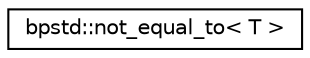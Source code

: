 digraph "Graphical Class Hierarchy"
{
 // LATEX_PDF_SIZE
  edge [fontname="Helvetica",fontsize="10",labelfontname="Helvetica",labelfontsize="10"];
  node [fontname="Helvetica",fontsize="10",shape=record];
  rankdir="LR";
  Node0 [label="bpstd::not_equal_to\< T \>",height=0.2,width=0.4,color="black", fillcolor="white", style="filled",URL="$dc/dfb/structbpstd_1_1not__equal__to.html",tooltip=" "];
}
